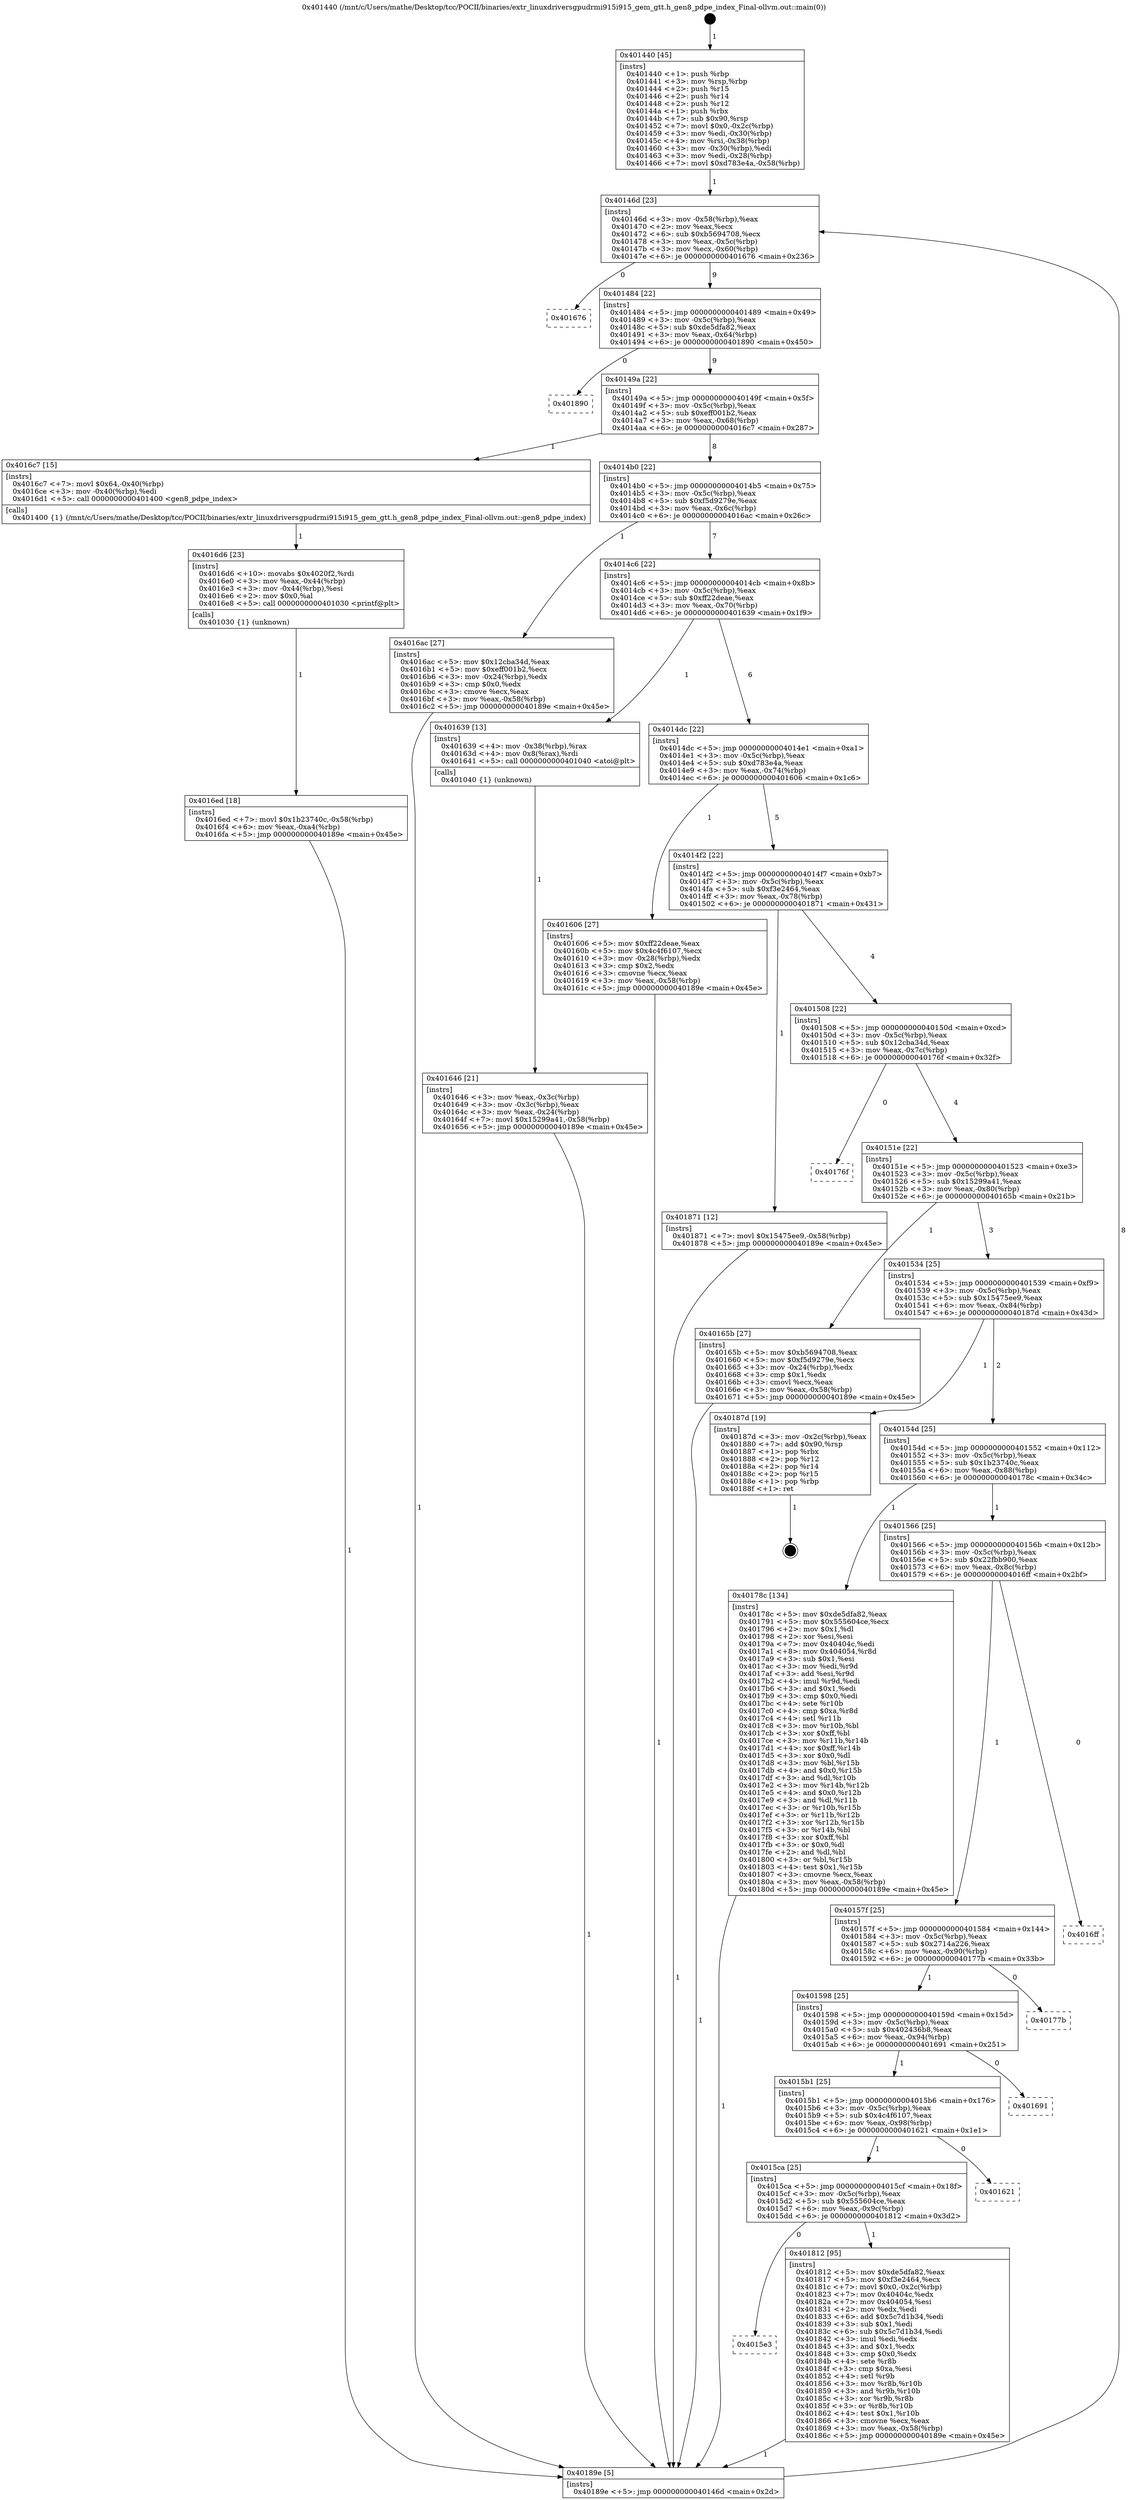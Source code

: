 digraph "0x401440" {
  label = "0x401440 (/mnt/c/Users/mathe/Desktop/tcc/POCII/binaries/extr_linuxdriversgpudrmi915i915_gem_gtt.h_gen8_pdpe_index_Final-ollvm.out::main(0))"
  labelloc = "t"
  node[shape=record]

  Entry [label="",width=0.3,height=0.3,shape=circle,fillcolor=black,style=filled]
  "0x40146d" [label="{
     0x40146d [23]\l
     | [instrs]\l
     &nbsp;&nbsp;0x40146d \<+3\>: mov -0x58(%rbp),%eax\l
     &nbsp;&nbsp;0x401470 \<+2\>: mov %eax,%ecx\l
     &nbsp;&nbsp;0x401472 \<+6\>: sub $0xb5694708,%ecx\l
     &nbsp;&nbsp;0x401478 \<+3\>: mov %eax,-0x5c(%rbp)\l
     &nbsp;&nbsp;0x40147b \<+3\>: mov %ecx,-0x60(%rbp)\l
     &nbsp;&nbsp;0x40147e \<+6\>: je 0000000000401676 \<main+0x236\>\l
  }"]
  "0x401676" [label="{
     0x401676\l
  }", style=dashed]
  "0x401484" [label="{
     0x401484 [22]\l
     | [instrs]\l
     &nbsp;&nbsp;0x401484 \<+5\>: jmp 0000000000401489 \<main+0x49\>\l
     &nbsp;&nbsp;0x401489 \<+3\>: mov -0x5c(%rbp),%eax\l
     &nbsp;&nbsp;0x40148c \<+5\>: sub $0xde5dfa82,%eax\l
     &nbsp;&nbsp;0x401491 \<+3\>: mov %eax,-0x64(%rbp)\l
     &nbsp;&nbsp;0x401494 \<+6\>: je 0000000000401890 \<main+0x450\>\l
  }"]
  Exit [label="",width=0.3,height=0.3,shape=circle,fillcolor=black,style=filled,peripheries=2]
  "0x401890" [label="{
     0x401890\l
  }", style=dashed]
  "0x40149a" [label="{
     0x40149a [22]\l
     | [instrs]\l
     &nbsp;&nbsp;0x40149a \<+5\>: jmp 000000000040149f \<main+0x5f\>\l
     &nbsp;&nbsp;0x40149f \<+3\>: mov -0x5c(%rbp),%eax\l
     &nbsp;&nbsp;0x4014a2 \<+5\>: sub $0xeff001b2,%eax\l
     &nbsp;&nbsp;0x4014a7 \<+3\>: mov %eax,-0x68(%rbp)\l
     &nbsp;&nbsp;0x4014aa \<+6\>: je 00000000004016c7 \<main+0x287\>\l
  }"]
  "0x4015e3" [label="{
     0x4015e3\l
  }", style=dashed]
  "0x4016c7" [label="{
     0x4016c7 [15]\l
     | [instrs]\l
     &nbsp;&nbsp;0x4016c7 \<+7\>: movl $0x64,-0x40(%rbp)\l
     &nbsp;&nbsp;0x4016ce \<+3\>: mov -0x40(%rbp),%edi\l
     &nbsp;&nbsp;0x4016d1 \<+5\>: call 0000000000401400 \<gen8_pdpe_index\>\l
     | [calls]\l
     &nbsp;&nbsp;0x401400 \{1\} (/mnt/c/Users/mathe/Desktop/tcc/POCII/binaries/extr_linuxdriversgpudrmi915i915_gem_gtt.h_gen8_pdpe_index_Final-ollvm.out::gen8_pdpe_index)\l
  }"]
  "0x4014b0" [label="{
     0x4014b0 [22]\l
     | [instrs]\l
     &nbsp;&nbsp;0x4014b0 \<+5\>: jmp 00000000004014b5 \<main+0x75\>\l
     &nbsp;&nbsp;0x4014b5 \<+3\>: mov -0x5c(%rbp),%eax\l
     &nbsp;&nbsp;0x4014b8 \<+5\>: sub $0xf5d9279e,%eax\l
     &nbsp;&nbsp;0x4014bd \<+3\>: mov %eax,-0x6c(%rbp)\l
     &nbsp;&nbsp;0x4014c0 \<+6\>: je 00000000004016ac \<main+0x26c\>\l
  }"]
  "0x401812" [label="{
     0x401812 [95]\l
     | [instrs]\l
     &nbsp;&nbsp;0x401812 \<+5\>: mov $0xde5dfa82,%eax\l
     &nbsp;&nbsp;0x401817 \<+5\>: mov $0xf3e2464,%ecx\l
     &nbsp;&nbsp;0x40181c \<+7\>: movl $0x0,-0x2c(%rbp)\l
     &nbsp;&nbsp;0x401823 \<+7\>: mov 0x40404c,%edx\l
     &nbsp;&nbsp;0x40182a \<+7\>: mov 0x404054,%esi\l
     &nbsp;&nbsp;0x401831 \<+2\>: mov %edx,%edi\l
     &nbsp;&nbsp;0x401833 \<+6\>: add $0x5c7d1b34,%edi\l
     &nbsp;&nbsp;0x401839 \<+3\>: sub $0x1,%edi\l
     &nbsp;&nbsp;0x40183c \<+6\>: sub $0x5c7d1b34,%edi\l
     &nbsp;&nbsp;0x401842 \<+3\>: imul %edi,%edx\l
     &nbsp;&nbsp;0x401845 \<+3\>: and $0x1,%edx\l
     &nbsp;&nbsp;0x401848 \<+3\>: cmp $0x0,%edx\l
     &nbsp;&nbsp;0x40184b \<+4\>: sete %r8b\l
     &nbsp;&nbsp;0x40184f \<+3\>: cmp $0xa,%esi\l
     &nbsp;&nbsp;0x401852 \<+4\>: setl %r9b\l
     &nbsp;&nbsp;0x401856 \<+3\>: mov %r8b,%r10b\l
     &nbsp;&nbsp;0x401859 \<+3\>: and %r9b,%r10b\l
     &nbsp;&nbsp;0x40185c \<+3\>: xor %r9b,%r8b\l
     &nbsp;&nbsp;0x40185f \<+3\>: or %r8b,%r10b\l
     &nbsp;&nbsp;0x401862 \<+4\>: test $0x1,%r10b\l
     &nbsp;&nbsp;0x401866 \<+3\>: cmovne %ecx,%eax\l
     &nbsp;&nbsp;0x401869 \<+3\>: mov %eax,-0x58(%rbp)\l
     &nbsp;&nbsp;0x40186c \<+5\>: jmp 000000000040189e \<main+0x45e\>\l
  }"]
  "0x4016ac" [label="{
     0x4016ac [27]\l
     | [instrs]\l
     &nbsp;&nbsp;0x4016ac \<+5\>: mov $0x12cba34d,%eax\l
     &nbsp;&nbsp;0x4016b1 \<+5\>: mov $0xeff001b2,%ecx\l
     &nbsp;&nbsp;0x4016b6 \<+3\>: mov -0x24(%rbp),%edx\l
     &nbsp;&nbsp;0x4016b9 \<+3\>: cmp $0x0,%edx\l
     &nbsp;&nbsp;0x4016bc \<+3\>: cmove %ecx,%eax\l
     &nbsp;&nbsp;0x4016bf \<+3\>: mov %eax,-0x58(%rbp)\l
     &nbsp;&nbsp;0x4016c2 \<+5\>: jmp 000000000040189e \<main+0x45e\>\l
  }"]
  "0x4014c6" [label="{
     0x4014c6 [22]\l
     | [instrs]\l
     &nbsp;&nbsp;0x4014c6 \<+5\>: jmp 00000000004014cb \<main+0x8b\>\l
     &nbsp;&nbsp;0x4014cb \<+3\>: mov -0x5c(%rbp),%eax\l
     &nbsp;&nbsp;0x4014ce \<+5\>: sub $0xff22deae,%eax\l
     &nbsp;&nbsp;0x4014d3 \<+3\>: mov %eax,-0x70(%rbp)\l
     &nbsp;&nbsp;0x4014d6 \<+6\>: je 0000000000401639 \<main+0x1f9\>\l
  }"]
  "0x4015ca" [label="{
     0x4015ca [25]\l
     | [instrs]\l
     &nbsp;&nbsp;0x4015ca \<+5\>: jmp 00000000004015cf \<main+0x18f\>\l
     &nbsp;&nbsp;0x4015cf \<+3\>: mov -0x5c(%rbp),%eax\l
     &nbsp;&nbsp;0x4015d2 \<+5\>: sub $0x555604ce,%eax\l
     &nbsp;&nbsp;0x4015d7 \<+6\>: mov %eax,-0x9c(%rbp)\l
     &nbsp;&nbsp;0x4015dd \<+6\>: je 0000000000401812 \<main+0x3d2\>\l
  }"]
  "0x401639" [label="{
     0x401639 [13]\l
     | [instrs]\l
     &nbsp;&nbsp;0x401639 \<+4\>: mov -0x38(%rbp),%rax\l
     &nbsp;&nbsp;0x40163d \<+4\>: mov 0x8(%rax),%rdi\l
     &nbsp;&nbsp;0x401641 \<+5\>: call 0000000000401040 \<atoi@plt\>\l
     | [calls]\l
     &nbsp;&nbsp;0x401040 \{1\} (unknown)\l
  }"]
  "0x4014dc" [label="{
     0x4014dc [22]\l
     | [instrs]\l
     &nbsp;&nbsp;0x4014dc \<+5\>: jmp 00000000004014e1 \<main+0xa1\>\l
     &nbsp;&nbsp;0x4014e1 \<+3\>: mov -0x5c(%rbp),%eax\l
     &nbsp;&nbsp;0x4014e4 \<+5\>: sub $0xd783e4a,%eax\l
     &nbsp;&nbsp;0x4014e9 \<+3\>: mov %eax,-0x74(%rbp)\l
     &nbsp;&nbsp;0x4014ec \<+6\>: je 0000000000401606 \<main+0x1c6\>\l
  }"]
  "0x401621" [label="{
     0x401621\l
  }", style=dashed]
  "0x401606" [label="{
     0x401606 [27]\l
     | [instrs]\l
     &nbsp;&nbsp;0x401606 \<+5\>: mov $0xff22deae,%eax\l
     &nbsp;&nbsp;0x40160b \<+5\>: mov $0x4c4f6107,%ecx\l
     &nbsp;&nbsp;0x401610 \<+3\>: mov -0x28(%rbp),%edx\l
     &nbsp;&nbsp;0x401613 \<+3\>: cmp $0x2,%edx\l
     &nbsp;&nbsp;0x401616 \<+3\>: cmovne %ecx,%eax\l
     &nbsp;&nbsp;0x401619 \<+3\>: mov %eax,-0x58(%rbp)\l
     &nbsp;&nbsp;0x40161c \<+5\>: jmp 000000000040189e \<main+0x45e\>\l
  }"]
  "0x4014f2" [label="{
     0x4014f2 [22]\l
     | [instrs]\l
     &nbsp;&nbsp;0x4014f2 \<+5\>: jmp 00000000004014f7 \<main+0xb7\>\l
     &nbsp;&nbsp;0x4014f7 \<+3\>: mov -0x5c(%rbp),%eax\l
     &nbsp;&nbsp;0x4014fa \<+5\>: sub $0xf3e2464,%eax\l
     &nbsp;&nbsp;0x4014ff \<+3\>: mov %eax,-0x78(%rbp)\l
     &nbsp;&nbsp;0x401502 \<+6\>: je 0000000000401871 \<main+0x431\>\l
  }"]
  "0x40189e" [label="{
     0x40189e [5]\l
     | [instrs]\l
     &nbsp;&nbsp;0x40189e \<+5\>: jmp 000000000040146d \<main+0x2d\>\l
  }"]
  "0x401440" [label="{
     0x401440 [45]\l
     | [instrs]\l
     &nbsp;&nbsp;0x401440 \<+1\>: push %rbp\l
     &nbsp;&nbsp;0x401441 \<+3\>: mov %rsp,%rbp\l
     &nbsp;&nbsp;0x401444 \<+2\>: push %r15\l
     &nbsp;&nbsp;0x401446 \<+2\>: push %r14\l
     &nbsp;&nbsp;0x401448 \<+2\>: push %r12\l
     &nbsp;&nbsp;0x40144a \<+1\>: push %rbx\l
     &nbsp;&nbsp;0x40144b \<+7\>: sub $0x90,%rsp\l
     &nbsp;&nbsp;0x401452 \<+7\>: movl $0x0,-0x2c(%rbp)\l
     &nbsp;&nbsp;0x401459 \<+3\>: mov %edi,-0x30(%rbp)\l
     &nbsp;&nbsp;0x40145c \<+4\>: mov %rsi,-0x38(%rbp)\l
     &nbsp;&nbsp;0x401460 \<+3\>: mov -0x30(%rbp),%edi\l
     &nbsp;&nbsp;0x401463 \<+3\>: mov %edi,-0x28(%rbp)\l
     &nbsp;&nbsp;0x401466 \<+7\>: movl $0xd783e4a,-0x58(%rbp)\l
  }"]
  "0x401646" [label="{
     0x401646 [21]\l
     | [instrs]\l
     &nbsp;&nbsp;0x401646 \<+3\>: mov %eax,-0x3c(%rbp)\l
     &nbsp;&nbsp;0x401649 \<+3\>: mov -0x3c(%rbp),%eax\l
     &nbsp;&nbsp;0x40164c \<+3\>: mov %eax,-0x24(%rbp)\l
     &nbsp;&nbsp;0x40164f \<+7\>: movl $0x15299a41,-0x58(%rbp)\l
     &nbsp;&nbsp;0x401656 \<+5\>: jmp 000000000040189e \<main+0x45e\>\l
  }"]
  "0x4015b1" [label="{
     0x4015b1 [25]\l
     | [instrs]\l
     &nbsp;&nbsp;0x4015b1 \<+5\>: jmp 00000000004015b6 \<main+0x176\>\l
     &nbsp;&nbsp;0x4015b6 \<+3\>: mov -0x5c(%rbp),%eax\l
     &nbsp;&nbsp;0x4015b9 \<+5\>: sub $0x4c4f6107,%eax\l
     &nbsp;&nbsp;0x4015be \<+6\>: mov %eax,-0x98(%rbp)\l
     &nbsp;&nbsp;0x4015c4 \<+6\>: je 0000000000401621 \<main+0x1e1\>\l
  }"]
  "0x401871" [label="{
     0x401871 [12]\l
     | [instrs]\l
     &nbsp;&nbsp;0x401871 \<+7\>: movl $0x15475ee9,-0x58(%rbp)\l
     &nbsp;&nbsp;0x401878 \<+5\>: jmp 000000000040189e \<main+0x45e\>\l
  }"]
  "0x401508" [label="{
     0x401508 [22]\l
     | [instrs]\l
     &nbsp;&nbsp;0x401508 \<+5\>: jmp 000000000040150d \<main+0xcd\>\l
     &nbsp;&nbsp;0x40150d \<+3\>: mov -0x5c(%rbp),%eax\l
     &nbsp;&nbsp;0x401510 \<+5\>: sub $0x12cba34d,%eax\l
     &nbsp;&nbsp;0x401515 \<+3\>: mov %eax,-0x7c(%rbp)\l
     &nbsp;&nbsp;0x401518 \<+6\>: je 000000000040176f \<main+0x32f\>\l
  }"]
  "0x401691" [label="{
     0x401691\l
  }", style=dashed]
  "0x40176f" [label="{
     0x40176f\l
  }", style=dashed]
  "0x40151e" [label="{
     0x40151e [22]\l
     | [instrs]\l
     &nbsp;&nbsp;0x40151e \<+5\>: jmp 0000000000401523 \<main+0xe3\>\l
     &nbsp;&nbsp;0x401523 \<+3\>: mov -0x5c(%rbp),%eax\l
     &nbsp;&nbsp;0x401526 \<+5\>: sub $0x15299a41,%eax\l
     &nbsp;&nbsp;0x40152b \<+3\>: mov %eax,-0x80(%rbp)\l
     &nbsp;&nbsp;0x40152e \<+6\>: je 000000000040165b \<main+0x21b\>\l
  }"]
  "0x401598" [label="{
     0x401598 [25]\l
     | [instrs]\l
     &nbsp;&nbsp;0x401598 \<+5\>: jmp 000000000040159d \<main+0x15d\>\l
     &nbsp;&nbsp;0x40159d \<+3\>: mov -0x5c(%rbp),%eax\l
     &nbsp;&nbsp;0x4015a0 \<+5\>: sub $0x402436b8,%eax\l
     &nbsp;&nbsp;0x4015a5 \<+6\>: mov %eax,-0x94(%rbp)\l
     &nbsp;&nbsp;0x4015ab \<+6\>: je 0000000000401691 \<main+0x251\>\l
  }"]
  "0x40165b" [label="{
     0x40165b [27]\l
     | [instrs]\l
     &nbsp;&nbsp;0x40165b \<+5\>: mov $0xb5694708,%eax\l
     &nbsp;&nbsp;0x401660 \<+5\>: mov $0xf5d9279e,%ecx\l
     &nbsp;&nbsp;0x401665 \<+3\>: mov -0x24(%rbp),%edx\l
     &nbsp;&nbsp;0x401668 \<+3\>: cmp $0x1,%edx\l
     &nbsp;&nbsp;0x40166b \<+3\>: cmovl %ecx,%eax\l
     &nbsp;&nbsp;0x40166e \<+3\>: mov %eax,-0x58(%rbp)\l
     &nbsp;&nbsp;0x401671 \<+5\>: jmp 000000000040189e \<main+0x45e\>\l
  }"]
  "0x401534" [label="{
     0x401534 [25]\l
     | [instrs]\l
     &nbsp;&nbsp;0x401534 \<+5\>: jmp 0000000000401539 \<main+0xf9\>\l
     &nbsp;&nbsp;0x401539 \<+3\>: mov -0x5c(%rbp),%eax\l
     &nbsp;&nbsp;0x40153c \<+5\>: sub $0x15475ee9,%eax\l
     &nbsp;&nbsp;0x401541 \<+6\>: mov %eax,-0x84(%rbp)\l
     &nbsp;&nbsp;0x401547 \<+6\>: je 000000000040187d \<main+0x43d\>\l
  }"]
  "0x4016d6" [label="{
     0x4016d6 [23]\l
     | [instrs]\l
     &nbsp;&nbsp;0x4016d6 \<+10\>: movabs $0x4020f2,%rdi\l
     &nbsp;&nbsp;0x4016e0 \<+3\>: mov %eax,-0x44(%rbp)\l
     &nbsp;&nbsp;0x4016e3 \<+3\>: mov -0x44(%rbp),%esi\l
     &nbsp;&nbsp;0x4016e6 \<+2\>: mov $0x0,%al\l
     &nbsp;&nbsp;0x4016e8 \<+5\>: call 0000000000401030 \<printf@plt\>\l
     | [calls]\l
     &nbsp;&nbsp;0x401030 \{1\} (unknown)\l
  }"]
  "0x4016ed" [label="{
     0x4016ed [18]\l
     | [instrs]\l
     &nbsp;&nbsp;0x4016ed \<+7\>: movl $0x1b23740c,-0x58(%rbp)\l
     &nbsp;&nbsp;0x4016f4 \<+6\>: mov %eax,-0xa4(%rbp)\l
     &nbsp;&nbsp;0x4016fa \<+5\>: jmp 000000000040189e \<main+0x45e\>\l
  }"]
  "0x40177b" [label="{
     0x40177b\l
  }", style=dashed]
  "0x40187d" [label="{
     0x40187d [19]\l
     | [instrs]\l
     &nbsp;&nbsp;0x40187d \<+3\>: mov -0x2c(%rbp),%eax\l
     &nbsp;&nbsp;0x401880 \<+7\>: add $0x90,%rsp\l
     &nbsp;&nbsp;0x401887 \<+1\>: pop %rbx\l
     &nbsp;&nbsp;0x401888 \<+2\>: pop %r12\l
     &nbsp;&nbsp;0x40188a \<+2\>: pop %r14\l
     &nbsp;&nbsp;0x40188c \<+2\>: pop %r15\l
     &nbsp;&nbsp;0x40188e \<+1\>: pop %rbp\l
     &nbsp;&nbsp;0x40188f \<+1\>: ret\l
  }"]
  "0x40154d" [label="{
     0x40154d [25]\l
     | [instrs]\l
     &nbsp;&nbsp;0x40154d \<+5\>: jmp 0000000000401552 \<main+0x112\>\l
     &nbsp;&nbsp;0x401552 \<+3\>: mov -0x5c(%rbp),%eax\l
     &nbsp;&nbsp;0x401555 \<+5\>: sub $0x1b23740c,%eax\l
     &nbsp;&nbsp;0x40155a \<+6\>: mov %eax,-0x88(%rbp)\l
     &nbsp;&nbsp;0x401560 \<+6\>: je 000000000040178c \<main+0x34c\>\l
  }"]
  "0x40157f" [label="{
     0x40157f [25]\l
     | [instrs]\l
     &nbsp;&nbsp;0x40157f \<+5\>: jmp 0000000000401584 \<main+0x144\>\l
     &nbsp;&nbsp;0x401584 \<+3\>: mov -0x5c(%rbp),%eax\l
     &nbsp;&nbsp;0x401587 \<+5\>: sub $0x2714a226,%eax\l
     &nbsp;&nbsp;0x40158c \<+6\>: mov %eax,-0x90(%rbp)\l
     &nbsp;&nbsp;0x401592 \<+6\>: je 000000000040177b \<main+0x33b\>\l
  }"]
  "0x40178c" [label="{
     0x40178c [134]\l
     | [instrs]\l
     &nbsp;&nbsp;0x40178c \<+5\>: mov $0xde5dfa82,%eax\l
     &nbsp;&nbsp;0x401791 \<+5\>: mov $0x555604ce,%ecx\l
     &nbsp;&nbsp;0x401796 \<+2\>: mov $0x1,%dl\l
     &nbsp;&nbsp;0x401798 \<+2\>: xor %esi,%esi\l
     &nbsp;&nbsp;0x40179a \<+7\>: mov 0x40404c,%edi\l
     &nbsp;&nbsp;0x4017a1 \<+8\>: mov 0x404054,%r8d\l
     &nbsp;&nbsp;0x4017a9 \<+3\>: sub $0x1,%esi\l
     &nbsp;&nbsp;0x4017ac \<+3\>: mov %edi,%r9d\l
     &nbsp;&nbsp;0x4017af \<+3\>: add %esi,%r9d\l
     &nbsp;&nbsp;0x4017b2 \<+4\>: imul %r9d,%edi\l
     &nbsp;&nbsp;0x4017b6 \<+3\>: and $0x1,%edi\l
     &nbsp;&nbsp;0x4017b9 \<+3\>: cmp $0x0,%edi\l
     &nbsp;&nbsp;0x4017bc \<+4\>: sete %r10b\l
     &nbsp;&nbsp;0x4017c0 \<+4\>: cmp $0xa,%r8d\l
     &nbsp;&nbsp;0x4017c4 \<+4\>: setl %r11b\l
     &nbsp;&nbsp;0x4017c8 \<+3\>: mov %r10b,%bl\l
     &nbsp;&nbsp;0x4017cb \<+3\>: xor $0xff,%bl\l
     &nbsp;&nbsp;0x4017ce \<+3\>: mov %r11b,%r14b\l
     &nbsp;&nbsp;0x4017d1 \<+4\>: xor $0xff,%r14b\l
     &nbsp;&nbsp;0x4017d5 \<+3\>: xor $0x0,%dl\l
     &nbsp;&nbsp;0x4017d8 \<+3\>: mov %bl,%r15b\l
     &nbsp;&nbsp;0x4017db \<+4\>: and $0x0,%r15b\l
     &nbsp;&nbsp;0x4017df \<+3\>: and %dl,%r10b\l
     &nbsp;&nbsp;0x4017e2 \<+3\>: mov %r14b,%r12b\l
     &nbsp;&nbsp;0x4017e5 \<+4\>: and $0x0,%r12b\l
     &nbsp;&nbsp;0x4017e9 \<+3\>: and %dl,%r11b\l
     &nbsp;&nbsp;0x4017ec \<+3\>: or %r10b,%r15b\l
     &nbsp;&nbsp;0x4017ef \<+3\>: or %r11b,%r12b\l
     &nbsp;&nbsp;0x4017f2 \<+3\>: xor %r12b,%r15b\l
     &nbsp;&nbsp;0x4017f5 \<+3\>: or %r14b,%bl\l
     &nbsp;&nbsp;0x4017f8 \<+3\>: xor $0xff,%bl\l
     &nbsp;&nbsp;0x4017fb \<+3\>: or $0x0,%dl\l
     &nbsp;&nbsp;0x4017fe \<+2\>: and %dl,%bl\l
     &nbsp;&nbsp;0x401800 \<+3\>: or %bl,%r15b\l
     &nbsp;&nbsp;0x401803 \<+4\>: test $0x1,%r15b\l
     &nbsp;&nbsp;0x401807 \<+3\>: cmovne %ecx,%eax\l
     &nbsp;&nbsp;0x40180a \<+3\>: mov %eax,-0x58(%rbp)\l
     &nbsp;&nbsp;0x40180d \<+5\>: jmp 000000000040189e \<main+0x45e\>\l
  }"]
  "0x401566" [label="{
     0x401566 [25]\l
     | [instrs]\l
     &nbsp;&nbsp;0x401566 \<+5\>: jmp 000000000040156b \<main+0x12b\>\l
     &nbsp;&nbsp;0x40156b \<+3\>: mov -0x5c(%rbp),%eax\l
     &nbsp;&nbsp;0x40156e \<+5\>: sub $0x22fbb900,%eax\l
     &nbsp;&nbsp;0x401573 \<+6\>: mov %eax,-0x8c(%rbp)\l
     &nbsp;&nbsp;0x401579 \<+6\>: je 00000000004016ff \<main+0x2bf\>\l
  }"]
  "0x4016ff" [label="{
     0x4016ff\l
  }", style=dashed]
  Entry -> "0x401440" [label=" 1"]
  "0x40146d" -> "0x401676" [label=" 0"]
  "0x40146d" -> "0x401484" [label=" 9"]
  "0x40187d" -> Exit [label=" 1"]
  "0x401484" -> "0x401890" [label=" 0"]
  "0x401484" -> "0x40149a" [label=" 9"]
  "0x401871" -> "0x40189e" [label=" 1"]
  "0x40149a" -> "0x4016c7" [label=" 1"]
  "0x40149a" -> "0x4014b0" [label=" 8"]
  "0x401812" -> "0x40189e" [label=" 1"]
  "0x4014b0" -> "0x4016ac" [label=" 1"]
  "0x4014b0" -> "0x4014c6" [label=" 7"]
  "0x4015ca" -> "0x4015e3" [label=" 0"]
  "0x4014c6" -> "0x401639" [label=" 1"]
  "0x4014c6" -> "0x4014dc" [label=" 6"]
  "0x4015ca" -> "0x401812" [label=" 1"]
  "0x4014dc" -> "0x401606" [label=" 1"]
  "0x4014dc" -> "0x4014f2" [label=" 5"]
  "0x401606" -> "0x40189e" [label=" 1"]
  "0x401440" -> "0x40146d" [label=" 1"]
  "0x40189e" -> "0x40146d" [label=" 8"]
  "0x401639" -> "0x401646" [label=" 1"]
  "0x401646" -> "0x40189e" [label=" 1"]
  "0x4015b1" -> "0x4015ca" [label=" 1"]
  "0x4014f2" -> "0x401871" [label=" 1"]
  "0x4014f2" -> "0x401508" [label=" 4"]
  "0x4015b1" -> "0x401621" [label=" 0"]
  "0x401508" -> "0x40176f" [label=" 0"]
  "0x401508" -> "0x40151e" [label=" 4"]
  "0x401598" -> "0x4015b1" [label=" 1"]
  "0x40151e" -> "0x40165b" [label=" 1"]
  "0x40151e" -> "0x401534" [label=" 3"]
  "0x40165b" -> "0x40189e" [label=" 1"]
  "0x4016ac" -> "0x40189e" [label=" 1"]
  "0x4016c7" -> "0x4016d6" [label=" 1"]
  "0x4016d6" -> "0x4016ed" [label=" 1"]
  "0x4016ed" -> "0x40189e" [label=" 1"]
  "0x401598" -> "0x401691" [label=" 0"]
  "0x401534" -> "0x40187d" [label=" 1"]
  "0x401534" -> "0x40154d" [label=" 2"]
  "0x40157f" -> "0x401598" [label=" 1"]
  "0x40154d" -> "0x40178c" [label=" 1"]
  "0x40154d" -> "0x401566" [label=" 1"]
  "0x40178c" -> "0x40189e" [label=" 1"]
  "0x40157f" -> "0x40177b" [label=" 0"]
  "0x401566" -> "0x4016ff" [label=" 0"]
  "0x401566" -> "0x40157f" [label=" 1"]
}
